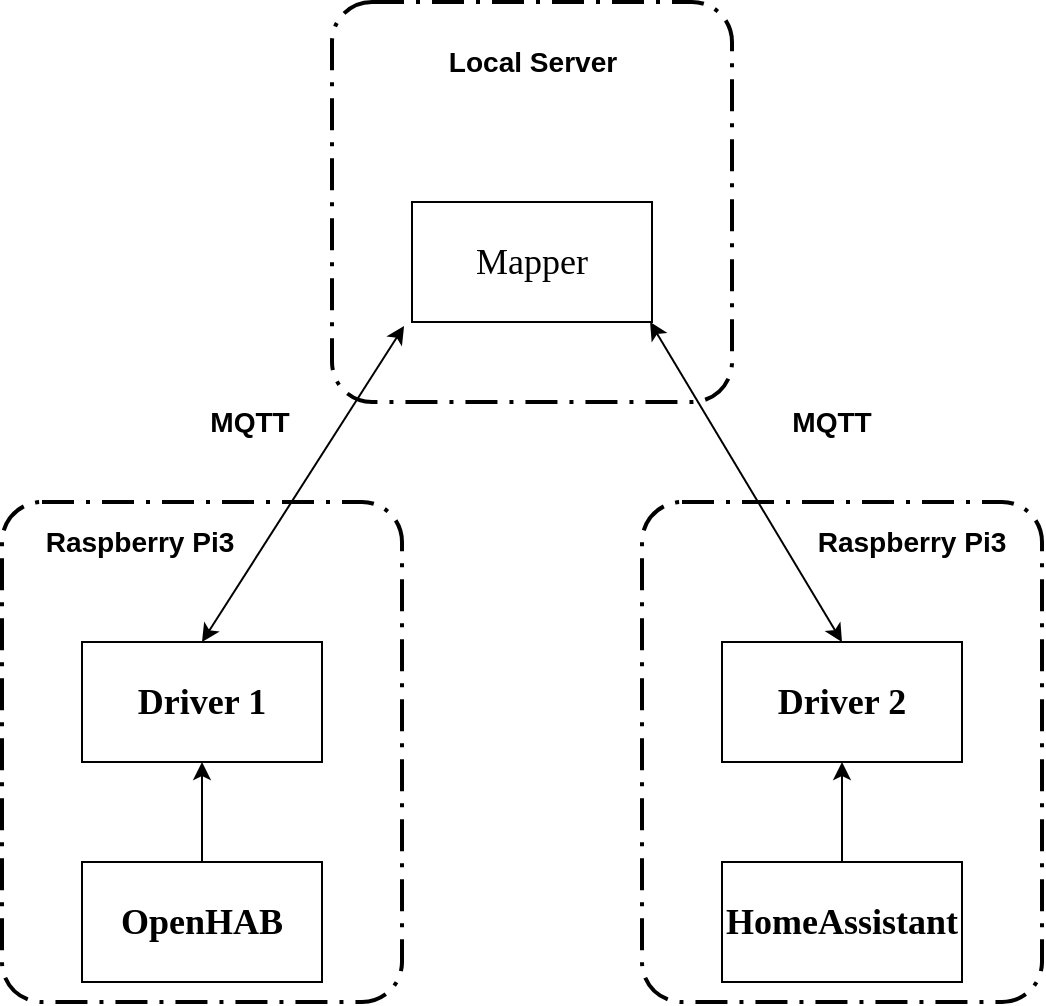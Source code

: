 <mxfile version="10.6.7" type="device"><diagram id="uvzrkdPVGjwI7C_vNPoZ" name="Page-1"><mxGraphModel dx="1200" dy="677" grid="1" gridSize="10" guides="1" tooltips="1" connect="1" arrows="1" fold="1" page="1" pageScale="1" pageWidth="850" pageHeight="1100" math="0" shadow="0"><root><mxCell id="0"/><mxCell id="1" parent="0"/><mxCell id="_0D0Wsfh6Wg6OX6L5L3Z-1" value="&lt;h4 style=&quot;font-size: 18px&quot;&gt;&lt;font style=&quot;font-size: 18px&quot; face=&quot;Times New Roman&quot;&gt;OpenHAB&lt;/font&gt;&lt;/h4&gt;" style="rounded=0;whiteSpace=wrap;html=1;" parent="1" vertex="1"><mxGeometry x="195" y="570" width="120" height="60" as="geometry"/></mxCell><mxCell id="_0D0Wsfh6Wg6OX6L5L3Z-3" value="&lt;h4 style=&quot;font-size: 18px&quot;&gt;&lt;font face=&quot;Times New Roman&quot;&gt;HomeAssistant&lt;/font&gt;&lt;/h4&gt;" style="rounded=0;whiteSpace=wrap;html=1;" parent="1" vertex="1"><mxGeometry x="515" y="570" width="120" height="60" as="geometry"/></mxCell><mxCell id="_0D0Wsfh6Wg6OX6L5L3Z-4" value="&lt;h4 style=&quot;font-size: 18px&quot;&gt;&lt;font style=&quot;font-size: 18px&quot; face=&quot;Times New Roman&quot;&gt;Driver 1&lt;/font&gt;&lt;/h4&gt;" style="rounded=0;whiteSpace=wrap;html=1;" parent="1" vertex="1"><mxGeometry x="195" y="460" width="120" height="60" as="geometry"/></mxCell><mxCell id="_0D0Wsfh6Wg6OX6L5L3Z-7" value="&lt;h4 style=&quot;font-size: 18px&quot;&gt;&lt;font style=&quot;font-size: 18px&quot; face=&quot;Times New Roman&quot;&gt;Driver 2&lt;br&gt;&lt;/font&gt;&lt;/h4&gt;" style="rounded=0;whiteSpace=wrap;html=1;" parent="1" vertex="1"><mxGeometry x="515" y="460" width="120" height="60" as="geometry"/></mxCell><mxCell id="_0D0Wsfh6Wg6OX6L5L3Z-8" value="" style="endArrow=classic;html=1;entryX=0.5;entryY=1;entryDx=0;entryDy=0;exitX=0.5;exitY=0;exitDx=0;exitDy=0;" parent="1" source="_0D0Wsfh6Wg6OX6L5L3Z-1" target="_0D0Wsfh6Wg6OX6L5L3Z-4" edge="1"><mxGeometry width="50" height="50" relative="1" as="geometry"><mxPoint x="235" y="580" as="sourcePoint"/><mxPoint x="285" y="530" as="targetPoint"/></mxGeometry></mxCell><mxCell id="_0D0Wsfh6Wg6OX6L5L3Z-10" value="" style="endArrow=classic;html=1;entryX=0.5;entryY=1;entryDx=0;entryDy=0;" parent="1" target="_0D0Wsfh6Wg6OX6L5L3Z-7" edge="1"><mxGeometry width="50" height="50" relative="1" as="geometry"><mxPoint x="575" y="570" as="sourcePoint"/><mxPoint x="625" y="530" as="targetPoint"/></mxGeometry></mxCell><mxCell id="_0D0Wsfh6Wg6OX6L5L3Z-11" value="&lt;font style=&quot;font-size: 18px&quot; face=&quot;Times New Roman&quot;&gt;Mapper&lt;/font&gt;" style="rounded=0;whiteSpace=wrap;html=1;" parent="1" vertex="1"><mxGeometry x="360" y="240" width="120" height="60" as="geometry"/></mxCell><mxCell id="_0D0Wsfh6Wg6OX6L5L3Z-12" value="" style="endArrow=classic;html=1;entryX=-0.033;entryY=1.033;entryDx=0;entryDy=0;entryPerimeter=0;exitX=0.5;exitY=0;exitDx=0;exitDy=0;startArrow=classic;startFill=1;" parent="1" source="_0D0Wsfh6Wg6OX6L5L3Z-4" target="_0D0Wsfh6Wg6OX6L5L3Z-11" edge="1"><mxGeometry width="50" height="50" relative="1" as="geometry"><mxPoint x="205" y="450" as="sourcePoint"/><mxPoint x="255" y="400" as="targetPoint"/></mxGeometry></mxCell><mxCell id="_0D0Wsfh6Wg6OX6L5L3Z-14" value="" style="endArrow=classic;html=1;entryX=0.992;entryY=1;entryDx=0;entryDy=0;entryPerimeter=0;exitX=0.5;exitY=0;exitDx=0;exitDy=0;startArrow=classic;startFill=1;" parent="1" source="_0D0Wsfh6Wg6OX6L5L3Z-7" target="_0D0Wsfh6Wg6OX6L5L3Z-11" edge="1"><mxGeometry width="50" height="50" relative="1" as="geometry"><mxPoint x="565" y="400" as="sourcePoint"/><mxPoint x="615" y="350" as="targetPoint"/></mxGeometry></mxCell><mxCell id="eJJ-ErK9qN4gqSblaVIE-3" value="" style="rounded=1;arcSize=10;dashed=1;strokeColor=#000000;fillColor=none;gradientColor=none;dashPattern=8 3 1 3;strokeWidth=2;shadow=0;" vertex="1" parent="1"><mxGeometry x="475" y="390" width="200" height="250" as="geometry"/></mxCell><mxCell id="eJJ-ErK9qN4gqSblaVIE-4" value="" style="rounded=1;arcSize=10;dashed=1;strokeColor=#000000;fillColor=none;gradientColor=none;dashPattern=8 3 1 3;strokeWidth=2;shadow=0;" vertex="1" parent="1"><mxGeometry x="155" y="390" width="200" height="250" as="geometry"/></mxCell><mxCell id="eJJ-ErK9qN4gqSblaVIE-5" value="&lt;h3&gt;Raspberry Pi3&lt;/h3&gt;" style="text;html=1;strokeColor=none;fillColor=none;align=center;verticalAlign=middle;whiteSpace=wrap;rounded=0;shadow=0;" vertex="1" parent="1"><mxGeometry x="169" y="400" width="110" height="20" as="geometry"/></mxCell><mxCell id="eJJ-ErK9qN4gqSblaVIE-6" value="&lt;h3&gt;Raspberry Pi3&lt;/h3&gt;" style="text;html=1;strokeColor=none;fillColor=none;align=center;verticalAlign=middle;whiteSpace=wrap;rounded=0;shadow=0;" vertex="1" parent="1"><mxGeometry x="555" y="400" width="110" height="20" as="geometry"/></mxCell><mxCell id="eJJ-ErK9qN4gqSblaVIE-7" value="" style="rounded=1;arcSize=10;dashed=1;strokeColor=#000000;fillColor=none;gradientColor=none;dashPattern=8 3 1 3;strokeWidth=2;shadow=0;" vertex="1" parent="1"><mxGeometry x="320" y="140" width="200" height="200" as="geometry"/></mxCell><mxCell id="eJJ-ErK9qN4gqSblaVIE-8" value="&lt;h3&gt;Local Server&lt;/h3&gt;" style="text;html=1;strokeColor=none;fillColor=none;align=center;verticalAlign=middle;whiteSpace=wrap;rounded=0;shadow=0;" vertex="1" parent="1"><mxGeometry x="372.5" y="160" width="95" height="20" as="geometry"/></mxCell><mxCell id="eJJ-ErK9qN4gqSblaVIE-9" value="&lt;h3&gt;MQTT&lt;/h3&gt;" style="text;html=1;strokeColor=none;fillColor=none;align=center;verticalAlign=middle;whiteSpace=wrap;rounded=0;shadow=0;" vertex="1" parent="1"><mxGeometry x="550" y="340" width="40" height="20" as="geometry"/></mxCell><mxCell id="eJJ-ErK9qN4gqSblaVIE-10" value="&lt;h3&gt;MQTT&lt;/h3&gt;" style="text;html=1;strokeColor=none;fillColor=none;align=center;verticalAlign=middle;whiteSpace=wrap;rounded=0;shadow=0;" vertex="1" parent="1"><mxGeometry x="259" y="340" width="40" height="20" as="geometry"/></mxCell></root></mxGraphModel></diagram></mxfile>